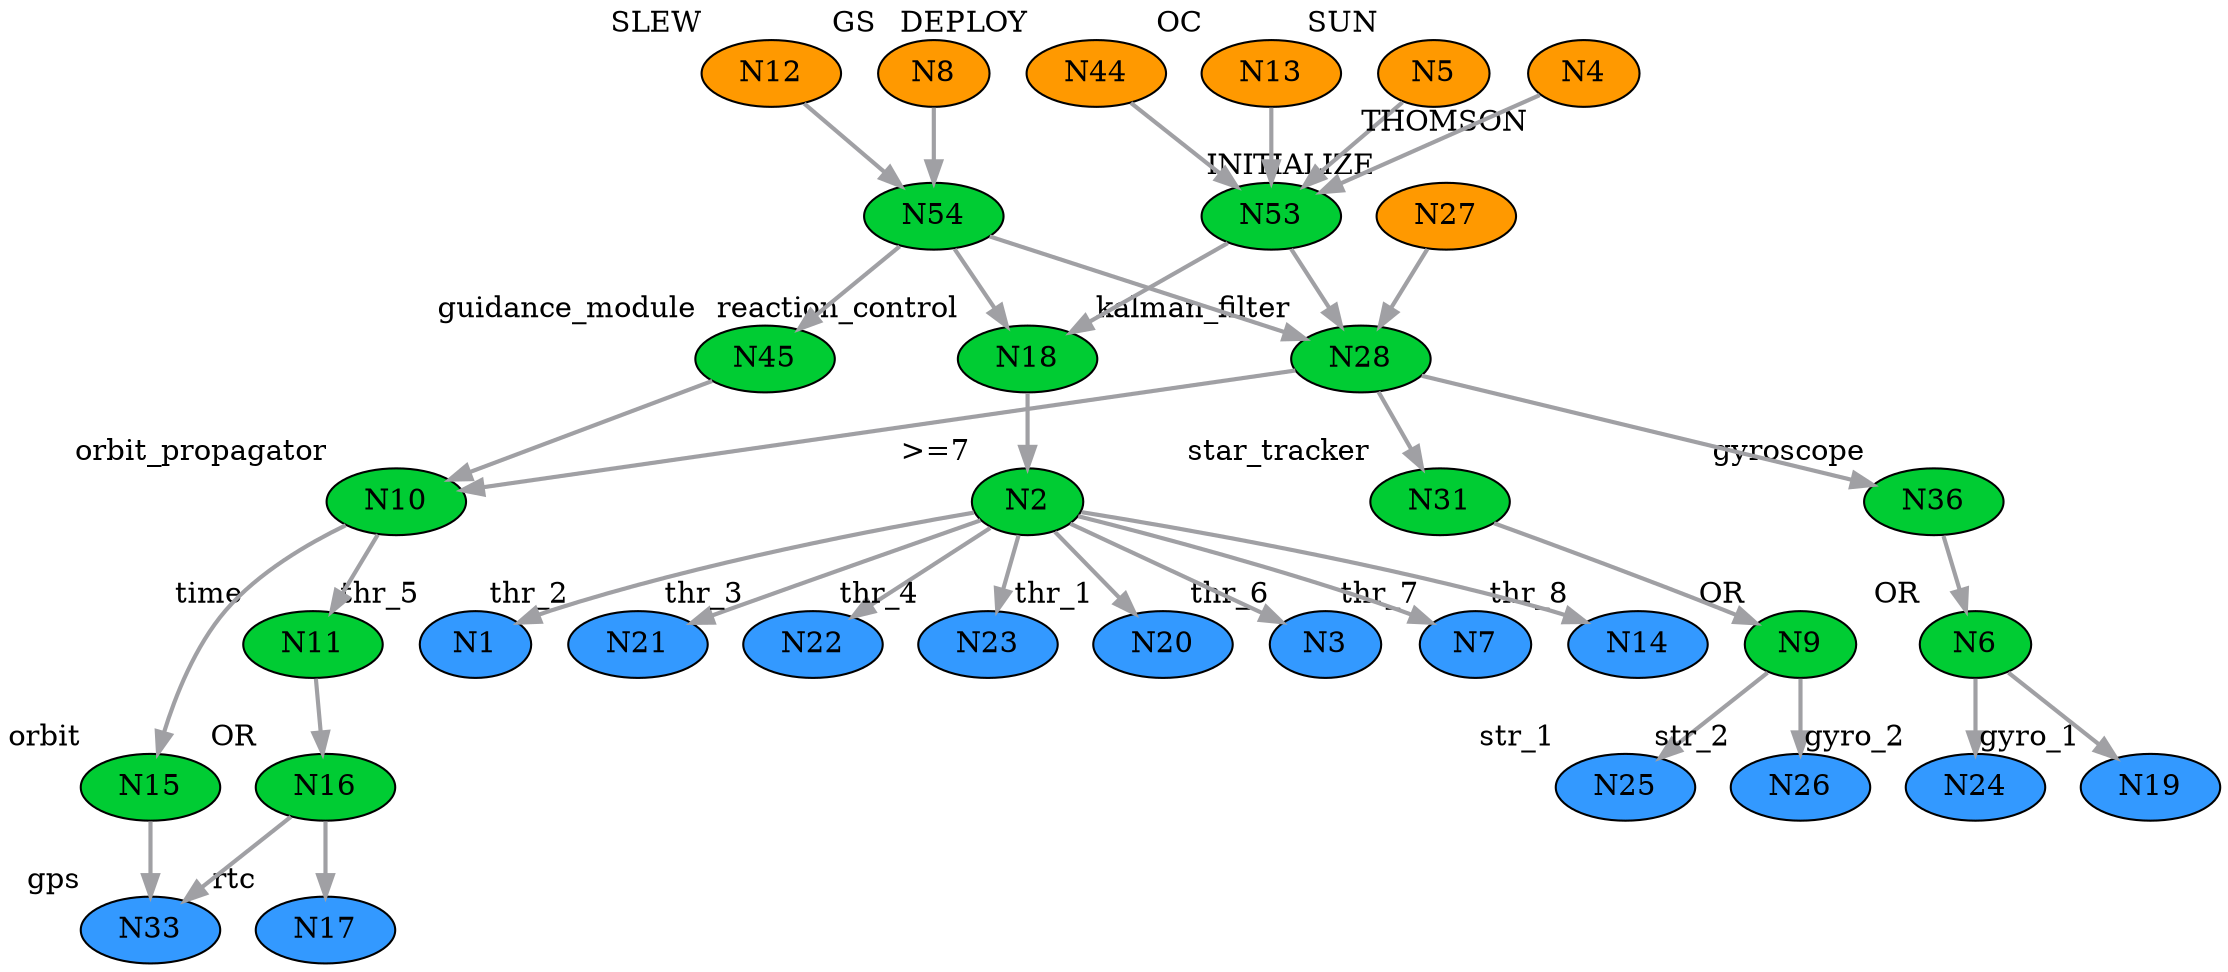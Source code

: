 digraph "space_tug_ver5"
{

bgcolor = "#ffffff"

node [
class = "node"
,fillcolor = "#ff00ff",style = "filled"
,width = "0.152778",height = "0.152778"
,shape = "ellipse"
,color = "#000000"
,penwidth = "1"
,"_vis_" = "label"
];


"N27" [
pos = "2.43056,1.04167!"
,fillcolor = "#ff9900",style = "filled"
,xlabel = "INITIALIZE"
]

"N53" [
pos = "-0.347222,-9.86865e-17!"
,fillcolor = "#00cc33",style = "filled"
]

"N7" [
pos = "-1.73611,-4.86111!"
,fillcolor = "#3399ff",style = "filled"
,xlabel = "thr_7"
]

"N5" [
pos = "-0.694444,1.04167!"
,fillcolor = "#ff9900",style = "filled"
,xlabel = "SUN"
]

"N12" [
pos = "4.16667,1.04167!"
,fillcolor = "#ff9900",style = "filled"
,xlabel = "SLEW"
]

"N14" [
pos = "-1.04167,-4.86111!"
,fillcolor = "#3399ff",style = "filled"
,xlabel = "thr_8"
]

"N45" [
pos = "3.81944,-1.04167!"
,fillcolor = "#00cc33",style = "filled"
,xlabel = "guidance_module"
]

"N1" [
pos = "-3.125,-4.86111!"
,fillcolor = "#3399ff",style = "filled"
,xlabel = "thr_5"
]

"N9" [
pos = "1.73611,-4.16667!"
,fillcolor = "#00cc33",style = "filled"
,xlabel = "OR"
]

"N17" [
pos = "3.125,-4.86111!"
,fillcolor = "#3399ff",style = "filled"
,xlabel = "rtc"
]

"N15" [
pos = "4.16667,-3.125!"
,fillcolor = "#00cc33",style = "filled"
,xlabel = "orbit"
]

"N25" [
pos = "1.38889,-4.86111!"
,fillcolor = "#3399ff",style = "filled"
,xlabel = "str_1"
]

"N4" [
pos = "-1.73611,1.04167!"
,fillcolor = "#ff9900",style = "filled"
,xlabel = "THOMSON"
]

"N31" [
pos = "1.73611,-3.125!"
,fillcolor = "#00cc33",style = "filled"
,xlabel = "star_tracker"
]

"N44" [
pos = "0.347222,1.04167!"
,fillcolor = "#ff9900",style = "filled"
,xlabel = "DEPLOY"
]

"N21" [
pos = "-5.20833,-4.86111!"
,fillcolor = "#3399ff",style = "filled"
,xlabel = "thr_2"
]

"N54" [
pos = "3.81944,0!"
,fillcolor = "#00cc33",style = "filled"
]

"N33" [
pos = "3.81944,-4.86111!"
,fillcolor = "#3399ff",style = "filled"
,xlabel = "gps"
]

"N2" [
pos = "-3.47222,-3.47222!"
,fillcolor = "#00cc33",style = "filled"
,xlabel = ">=7"
]

"N22" [
pos = "-4.51389,-4.86111!"
,fillcolor = "#3399ff",style = "filled"
,xlabel = "thr_3"
]

"N6" [
pos = "0,-4.16667!"
,fillcolor = "#00cc33",style = "filled"
,xlabel = "OR"
]

"N23" [
pos = "-3.81944,-4.86111!"
,fillcolor = "#3399ff",style = "filled"
,xlabel = "thr_4"
]

"N11" [
pos = "3.47222,-3.125!"
,fillcolor = "#00cc33",style = "filled"
,xlabel = "time"
]

"N26" [
pos = "2.08333,-4.86111!"
,fillcolor = "#3399ff",style = "filled"
,xlabel = "str_2"
]

"N20" [
pos = "-5.90278,-4.86111!"
,fillcolor = "#3399ff",style = "filled"
,xlabel = "thr_1"
]

"N28" [
pos = "2.08333,-1.04167!"
,fillcolor = "#00cc33",style = "filled"
,xlabel = "kalman_filter"
]

"N3" [
pos = "-2.43056,-4.86111!"
,fillcolor = "#3399ff",style = "filled"
,xlabel = "thr_6"
]

"N18" [
pos = "-3.47222,-2.43056!"
,fillcolor = "#00cc33",style = "filled"
,xlabel = "reaction_control"
]

"N24" [
pos = "0.347222,-4.86111!"
,fillcolor = "#3399ff",style = "filled"
,xlabel = "gyro_2"
]

"N13" [
pos = "1.38889,1.04167!"
,fillcolor = "#ff9900",style = "filled"
,xlabel = "OC"
]

"N19" [
pos = "-0.347222,-4.86111!"
,fillcolor = "#3399ff",style = "filled"
,xlabel = "gyro_1"
]

"N36" [
pos = "0,-3.125!"
,fillcolor = "#00cc33",style = "filled"
,xlabel = "gyroscope"
]

"N8" [
pos = "3.47222,1.04167!"
,fillcolor = "#ff9900",style = "filled"
,xlabel = "GS"
]

"N10" [
pos = "3.81944,-2.08333!"
,fillcolor = "#00cc33",style = "filled"
,xlabel = "orbit_propagator"
]

"N16" [
pos = "3.47222,-4.16667!"
,fillcolor = "#00cc33",style = "filled"
,xlabel = "OR"
]



edge [
class = "edge"
,weight = "1"
,penwidth = "1"
,"_vis_" = "label"
,"color" = "#a0a0a4"
,"style" = "solid"
];


"N27" -> "N28" [id = "E26"
,weight = "2"
,penwidth = "2"
];

"N36" -> "N6" [id = "E12"
,weight = "2"
,penwidth = "2"
];

"N16" -> "N33" [id = "E18"
,weight = "2"
,penwidth = "2"
];

"N8" -> "N54" [id = "E45"
,weight = "2"
,penwidth = "2"
,"color" = "#a0a0a4"
];

"N2" -> "N1" [id = "E7"
,weight = "2"
,penwidth = "2"
];

"N11" -> "N16" [id = "E20"
,weight = "2"
,penwidth = "2"
];

"N18" -> "N2" [id = "E1"
,weight = "2"
,penwidth = "2"
];

"N2" -> "N22" [id = "E4"
,weight = "2"
,penwidth = "2"
];

"N12" -> "N54" [id = "E57"
,weight = "2"
,penwidth = "2"
,"color" = "#a0a0a4"
];

"N28" -> "N31" [id = "E11"
,weight = "2"
,penwidth = "2"
];

"N53" -> "N18" [id = "E46"
,weight = "2"
,penwidth = "2"
,"color" = "#a0a0a4"
];

"N2" -> "N14" [id = "E10"
,weight = "2"
,penwidth = "2"
];

"N2" -> "N21" [id = "E3"
,weight = "2"
,penwidth = "2"
];

"N44" -> "N53" [id = "E56"
,weight = "2"
,penwidth = "2"
,"color" = "#a0a0a4"
];

"N10" -> "N11" [id = "E16"
,weight = "2"
,penwidth = "2"
];

"N54" -> "N28" [id = "E55"
,weight = "2"
,penwidth = "2"
,"color" = "#a0a0a4"
];

"N15" -> "N33" [id = "E19"
,weight = "2"
,penwidth = "2"
];

"N4" -> "N53" [id = "E53"
,weight = "2"
,penwidth = "2"
,"color" = "#a0a0a4"
];

"N2" -> "N20" [id = "E2"
,weight = "2"
,penwidth = "2"
];

"N54" -> "N45" [id = "E32"
,weight = "2"
,penwidth = "2"
,"color" = "#a0a0a4"
];

"N45" -> "N10" [id = "E14"
,weight = "2"
,penwidth = "2"
];

"N2" -> "N7" [id = "E9"
,weight = "2"
,penwidth = "2"
];

"N6" -> "N19" [id = "E22"
,weight = "2"
,penwidth = "2"
];

"N54" -> "N18" [id = "E31"
,weight = "2"
,penwidth = "2"
,"color" = "#a0a0a4"
];

"N5" -> "N53" [id = "E52"
,weight = "2"
,penwidth = "2"
,"color" = "#a0a0a4"
];

"N16" -> "N17" [id = "E21"
,weight = "2"
,penwidth = "2"
];

"N28" -> "N36" [id = "E5"
,weight = "2"
,penwidth = "2"
];

"N53" -> "N28" [id = "E48"
,weight = "2"
,penwidth = "2"
,"color" = "#a0a0a4"
];

"N2" -> "N3" [id = "E8"
,weight = "2"
,penwidth = "2"
];

"N28" -> "N10" [id = "E13"
,weight = "2"
,penwidth = "2"
];

"N13" -> "N53" [id = "E51"
,weight = "2"
,penwidth = "2"
,"color" = "#a0a0a4"
];

"N6" -> "N24" [id = "E23"
,weight = "2"
,penwidth = "2"
];

"N2" -> "N23" [id = "E6"
,weight = "2"
,penwidth = "2"
];

"N10" -> "N15" [id = "E17"
,weight = "2"
,penwidth = "2"
];

"N31" -> "N9" [id = "E15"
,weight = "2"
,penwidth = "2"
];

"N9" -> "N26" [id = "E25"
,weight = "2"
,penwidth = "2"
];

"N9" -> "N25" [id = "E24"
,weight = "2"
,penwidth = "2"
];


}
